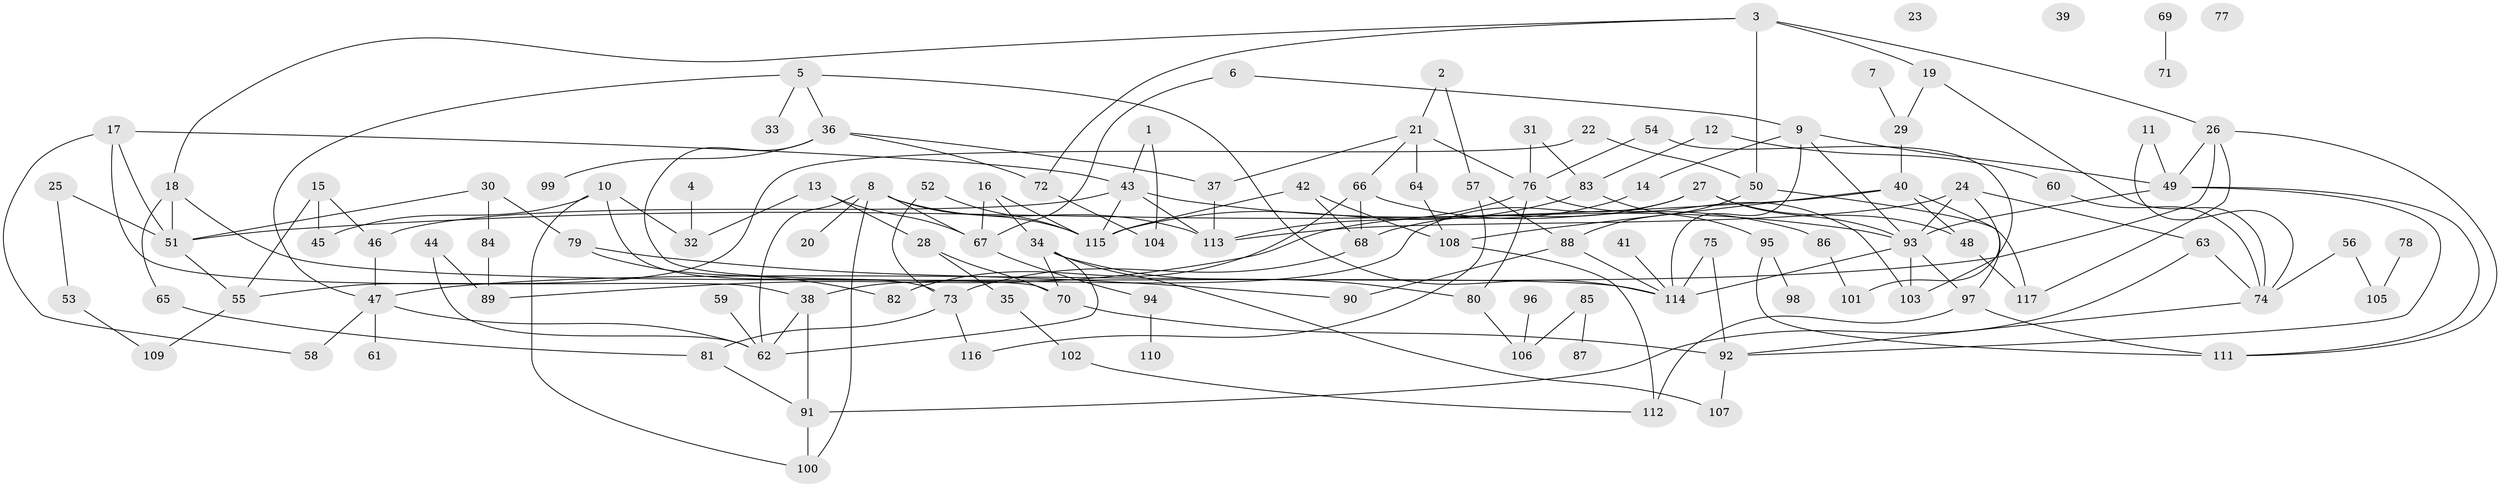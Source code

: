 // Generated by graph-tools (version 1.1) at 2025/39/03/09/25 04:39:05]
// undirected, 117 vertices, 177 edges
graph export_dot {
graph [start="1"]
  node [color=gray90,style=filled];
  1;
  2;
  3;
  4;
  5;
  6;
  7;
  8;
  9;
  10;
  11;
  12;
  13;
  14;
  15;
  16;
  17;
  18;
  19;
  20;
  21;
  22;
  23;
  24;
  25;
  26;
  27;
  28;
  29;
  30;
  31;
  32;
  33;
  34;
  35;
  36;
  37;
  38;
  39;
  40;
  41;
  42;
  43;
  44;
  45;
  46;
  47;
  48;
  49;
  50;
  51;
  52;
  53;
  54;
  55;
  56;
  57;
  58;
  59;
  60;
  61;
  62;
  63;
  64;
  65;
  66;
  67;
  68;
  69;
  70;
  71;
  72;
  73;
  74;
  75;
  76;
  77;
  78;
  79;
  80;
  81;
  82;
  83;
  84;
  85;
  86;
  87;
  88;
  89;
  90;
  91;
  92;
  93;
  94;
  95;
  96;
  97;
  98;
  99;
  100;
  101;
  102;
  103;
  104;
  105;
  106;
  107;
  108;
  109;
  110;
  111;
  112;
  113;
  114;
  115;
  116;
  117;
  1 -- 43;
  1 -- 104;
  2 -- 21;
  2 -- 57;
  3 -- 18;
  3 -- 19;
  3 -- 26;
  3 -- 50;
  3 -- 72;
  4 -- 32;
  5 -- 33;
  5 -- 36;
  5 -- 47;
  5 -- 114;
  6 -- 9;
  6 -- 67;
  7 -- 29;
  8 -- 20;
  8 -- 62;
  8 -- 67;
  8 -- 100;
  8 -- 113;
  8 -- 115;
  9 -- 14;
  9 -- 49;
  9 -- 93;
  9 -- 114;
  10 -- 32;
  10 -- 45;
  10 -- 73;
  10 -- 100;
  11 -- 49;
  11 -- 74;
  12 -- 60;
  12 -- 83;
  13 -- 28;
  13 -- 32;
  13 -- 67;
  14 -- 89;
  15 -- 45;
  15 -- 46;
  15 -- 55;
  16 -- 34;
  16 -- 67;
  16 -- 115;
  17 -- 38;
  17 -- 43;
  17 -- 51;
  17 -- 58;
  18 -- 51;
  18 -- 65;
  18 -- 114;
  19 -- 29;
  19 -- 74;
  21 -- 37;
  21 -- 64;
  21 -- 66;
  21 -- 76;
  22 -- 50;
  22 -- 55;
  24 -- 63;
  24 -- 93;
  24 -- 103;
  24 -- 113;
  25 -- 51;
  25 -- 53;
  26 -- 47;
  26 -- 49;
  26 -- 111;
  26 -- 117;
  27 -- 38;
  27 -- 48;
  27 -- 68;
  27 -- 93;
  28 -- 35;
  28 -- 70;
  29 -- 40;
  30 -- 51;
  30 -- 79;
  30 -- 84;
  31 -- 76;
  31 -- 83;
  34 -- 62;
  34 -- 70;
  34 -- 80;
  34 -- 107;
  35 -- 102;
  36 -- 37;
  36 -- 70;
  36 -- 72;
  36 -- 99;
  37 -- 113;
  38 -- 62;
  38 -- 91;
  40 -- 48;
  40 -- 51;
  40 -- 97;
  40 -- 108;
  41 -- 114;
  42 -- 68;
  42 -- 108;
  42 -- 115;
  43 -- 46;
  43 -- 93;
  43 -- 113;
  43 -- 115;
  44 -- 62;
  44 -- 89;
  46 -- 47;
  47 -- 58;
  47 -- 61;
  47 -- 62;
  48 -- 117;
  49 -- 92;
  49 -- 93;
  49 -- 111;
  50 -- 88;
  50 -- 117;
  51 -- 55;
  52 -- 73;
  52 -- 115;
  53 -- 109;
  54 -- 76;
  54 -- 101;
  55 -- 109;
  56 -- 74;
  56 -- 105;
  57 -- 88;
  57 -- 116;
  59 -- 62;
  60 -- 74;
  63 -- 74;
  63 -- 91;
  64 -- 108;
  65 -- 81;
  66 -- 68;
  66 -- 82;
  66 -- 86;
  67 -- 94;
  68 -- 73;
  69 -- 71;
  70 -- 92;
  72 -- 104;
  73 -- 81;
  73 -- 116;
  74 -- 92;
  75 -- 92;
  75 -- 114;
  76 -- 80;
  76 -- 103;
  76 -- 113;
  78 -- 105;
  79 -- 82;
  79 -- 90;
  80 -- 106;
  81 -- 91;
  83 -- 95;
  83 -- 115;
  84 -- 89;
  85 -- 87;
  85 -- 106;
  86 -- 101;
  88 -- 90;
  88 -- 114;
  91 -- 100;
  92 -- 107;
  93 -- 97;
  93 -- 103;
  93 -- 114;
  94 -- 110;
  95 -- 98;
  95 -- 111;
  96 -- 106;
  97 -- 111;
  97 -- 112;
  102 -- 112;
  108 -- 112;
}
